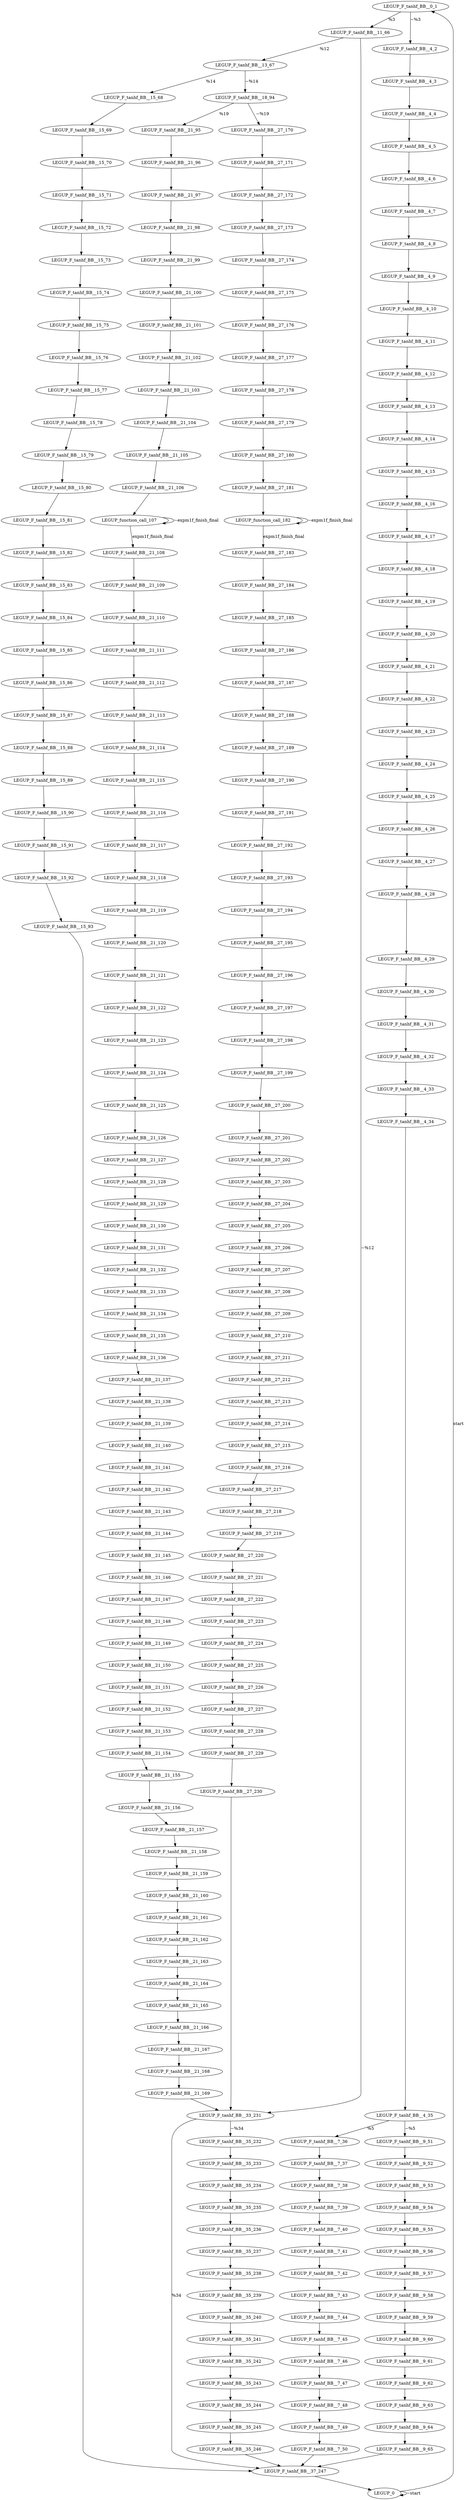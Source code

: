 digraph {
Node0x25d0430[label="LEGUP_F_tanhf_BB__0_1"];
Node0x25d0290[label="LEGUP_0"];
Node0x25d0290 -> Node0x25d0430[label="start"];
Node0x25d0290 -> Node0x25d0290[label="~start"];
Node0x25d0770[label="LEGUP_F_tanhf_BB__11_66"];
Node0x25d0430 -> Node0x25d0770[label="%3"];
Node0x25d0500[label="LEGUP_F_tanhf_BB__4_2"];
Node0x25d0430 -> Node0x25d0500[label="~%3"];
Node0x25d1740[label="LEGUP_F_tanhf_BB__4_3"];
Node0x25d0500 -> Node0x25d1740;
Node0x25d1810[label="LEGUP_F_tanhf_BB__4_4"];
Node0x25d1740 -> Node0x25d1810;
Node0x25d18e0[label="LEGUP_F_tanhf_BB__4_5"];
Node0x25d1810 -> Node0x25d18e0;
Node0x25d19b0[label="LEGUP_F_tanhf_BB__4_6"];
Node0x25d18e0 -> Node0x25d19b0;
Node0x25d1a80[label="LEGUP_F_tanhf_BB__4_7"];
Node0x25d19b0 -> Node0x25d1a80;
Node0x25d1b50[label="LEGUP_F_tanhf_BB__4_8"];
Node0x25d1a80 -> Node0x25d1b50;
Node0x25d1c20[label="LEGUP_F_tanhf_BB__4_9"];
Node0x25d1b50 -> Node0x25d1c20;
Node0x25d1cf0[label="LEGUP_F_tanhf_BB__4_10"];
Node0x25d1c20 -> Node0x25d1cf0;
Node0x25d1dc0[label="LEGUP_F_tanhf_BB__4_11"];
Node0x25d1cf0 -> Node0x25d1dc0;
Node0x25d1e90[label="LEGUP_F_tanhf_BB__4_12"];
Node0x25d1dc0 -> Node0x25d1e90;
Node0x25d1f60[label="LEGUP_F_tanhf_BB__4_13"];
Node0x25d1e90 -> Node0x25d1f60;
Node0x25d2030[label="LEGUP_F_tanhf_BB__4_14"];
Node0x25d1f60 -> Node0x25d2030;
Node0x25d2100[label="LEGUP_F_tanhf_BB__4_15"];
Node0x25d2030 -> Node0x25d2100;
Node0x25d21d0[label="LEGUP_F_tanhf_BB__4_16"];
Node0x25d2100 -> Node0x25d21d0;
Node0x25d22a0[label="LEGUP_F_tanhf_BB__4_17"];
Node0x25d21d0 -> Node0x25d22a0;
Node0x25d2370[label="LEGUP_F_tanhf_BB__4_18"];
Node0x25d22a0 -> Node0x25d2370;
Node0x25d2440[label="LEGUP_F_tanhf_BB__4_19"];
Node0x25d2370 -> Node0x25d2440;
Node0x25d2510[label="LEGUP_F_tanhf_BB__4_20"];
Node0x25d2440 -> Node0x25d2510;
Node0x25d25e0[label="LEGUP_F_tanhf_BB__4_21"];
Node0x25d2510 -> Node0x25d25e0;
Node0x25d26b0[label="LEGUP_F_tanhf_BB__4_22"];
Node0x25d25e0 -> Node0x25d26b0;
Node0x25d2780[label="LEGUP_F_tanhf_BB__4_23"];
Node0x25d26b0 -> Node0x25d2780;
Node0x25d2850[label="LEGUP_F_tanhf_BB__4_24"];
Node0x25d2780 -> Node0x25d2850;
Node0x25d2920[label="LEGUP_F_tanhf_BB__4_25"];
Node0x25d2850 -> Node0x25d2920;
Node0x25d29f0[label="LEGUP_F_tanhf_BB__4_26"];
Node0x25d2920 -> Node0x25d29f0;
Node0x25d2ac0[label="LEGUP_F_tanhf_BB__4_27"];
Node0x25d29f0 -> Node0x25d2ac0;
Node0x25d2b90[label="LEGUP_F_tanhf_BB__4_28"];
Node0x25d2ac0 -> Node0x25d2b90;
Node0x25d2c60[label="LEGUP_F_tanhf_BB__4_29"];
Node0x25d2b90 -> Node0x25d2c60;
Node0x25d2d30[label="LEGUP_F_tanhf_BB__4_30"];
Node0x25d2c60 -> Node0x25d2d30;
Node0x25d2e00[label="LEGUP_F_tanhf_BB__4_31"];
Node0x25d2d30 -> Node0x25d2e00;
Node0x25d2ed0[label="LEGUP_F_tanhf_BB__4_32"];
Node0x25d2e00 -> Node0x25d2ed0;
Node0x25d2fa0[label="LEGUP_F_tanhf_BB__4_33"];
Node0x25d2ed0 -> Node0x25d2fa0;
Node0x25d3070[label="LEGUP_F_tanhf_BB__4_34"];
Node0x25d2fa0 -> Node0x25d3070;
Node0x25d3140[label="LEGUP_F_tanhf_BB__4_35"];
Node0x25d3070 -> Node0x25d3140;
Node0x25d05d0[label="LEGUP_F_tanhf_BB__7_36"];
Node0x25d3140 -> Node0x25d05d0[label="%5"];
Node0x25d06a0[label="LEGUP_F_tanhf_BB__9_51"];
Node0x25d3140 -> Node0x25d06a0[label="~%5"];
Node0x25d32b0[label="LEGUP_F_tanhf_BB__7_37"];
Node0x25d05d0 -> Node0x25d32b0;
Node0x25d3380[label="LEGUP_F_tanhf_BB__7_38"];
Node0x25d32b0 -> Node0x25d3380;
Node0x25d3450[label="LEGUP_F_tanhf_BB__7_39"];
Node0x25d3380 -> Node0x25d3450;
Node0x25d3520[label="LEGUP_F_tanhf_BB__7_40"];
Node0x25d3450 -> Node0x25d3520;
Node0x25d35f0[label="LEGUP_F_tanhf_BB__7_41"];
Node0x25d3520 -> Node0x25d35f0;
Node0x25d36c0[label="LEGUP_F_tanhf_BB__7_42"];
Node0x25d35f0 -> Node0x25d36c0;
Node0x25d3790[label="LEGUP_F_tanhf_BB__7_43"];
Node0x25d36c0 -> Node0x25d3790;
Node0x25d3860[label="LEGUP_F_tanhf_BB__7_44"];
Node0x25d3790 -> Node0x25d3860;
Node0x25d3930[label="LEGUP_F_tanhf_BB__7_45"];
Node0x25d3860 -> Node0x25d3930;
Node0x25d3a00[label="LEGUP_F_tanhf_BB__7_46"];
Node0x25d3930 -> Node0x25d3a00;
Node0x25d3ad0[label="LEGUP_F_tanhf_BB__7_47"];
Node0x25d3a00 -> Node0x25d3ad0;
Node0x25d3ba0[label="LEGUP_F_tanhf_BB__7_48"];
Node0x25d3ad0 -> Node0x25d3ba0;
Node0x25d3c70[label="LEGUP_F_tanhf_BB__7_49"];
Node0x25d3ba0 -> Node0x25d3c70;
Node0x25d3d40[label="LEGUP_F_tanhf_BB__7_50"];
Node0x25d3c70 -> Node0x25d3d40;
Node0x25d0df0[label="LEGUP_F_tanhf_BB__37_247"];
Node0x25d3d40 -> Node0x25d0df0;
Node0x25d3e50[label="LEGUP_F_tanhf_BB__9_52"];
Node0x25d06a0 -> Node0x25d3e50;
Node0x25d3f20[label="LEGUP_F_tanhf_BB__9_53"];
Node0x25d3e50 -> Node0x25d3f20;
Node0x25d3ff0[label="LEGUP_F_tanhf_BB__9_54"];
Node0x25d3f20 -> Node0x25d3ff0;
Node0x25d40c0[label="LEGUP_F_tanhf_BB__9_55"];
Node0x25d3ff0 -> Node0x25d40c0;
Node0x25d4190[label="LEGUP_F_tanhf_BB__9_56"];
Node0x25d40c0 -> Node0x25d4190;
Node0x25d4260[label="LEGUP_F_tanhf_BB__9_57"];
Node0x25d4190 -> Node0x25d4260;
Node0x25d4330[label="LEGUP_F_tanhf_BB__9_58"];
Node0x25d4260 -> Node0x25d4330;
Node0x25d4400[label="LEGUP_F_tanhf_BB__9_59"];
Node0x25d4330 -> Node0x25d4400;
Node0x25d44d0[label="LEGUP_F_tanhf_BB__9_60"];
Node0x25d4400 -> Node0x25d44d0;
Node0x25d45a0[label="LEGUP_F_tanhf_BB__9_61"];
Node0x25d44d0 -> Node0x25d45a0;
Node0x25d4670[label="LEGUP_F_tanhf_BB__9_62"];
Node0x25d45a0 -> Node0x25d4670;
Node0x25d4740[label="LEGUP_F_tanhf_BB__9_63"];
Node0x25d4670 -> Node0x25d4740;
Node0x25d4810[label="LEGUP_F_tanhf_BB__9_64"];
Node0x25d4740 -> Node0x25d4810;
Node0x25d48e0[label="LEGUP_F_tanhf_BB__9_65"];
Node0x25d4810 -> Node0x25d48e0;
Node0x25d48e0 -> Node0x25d0df0;
Node0x25d0840[label="LEGUP_F_tanhf_BB__13_67"];
Node0x25d0770 -> Node0x25d0840[label="%12"];
Node0x25d0c50[label="LEGUP_F_tanhf_BB__33_231"];
Node0x25d0770 -> Node0x25d0c50[label="~%12"];
Node0x25d0910[label="LEGUP_F_tanhf_BB__15_68"];
Node0x25d0840 -> Node0x25d0910[label="%14"];
Node0x25d09e0[label="LEGUP_F_tanhf_BB__18_94"];
Node0x25d0840 -> Node0x25d09e0[label="~%14"];
Node0x25d4af0[label="LEGUP_F_tanhf_BB__15_69"];
Node0x25d0910 -> Node0x25d4af0;
Node0x25d4bc0[label="LEGUP_F_tanhf_BB__15_70"];
Node0x25d4af0 -> Node0x25d4bc0;
Node0x25d4c90[label="LEGUP_F_tanhf_BB__15_71"];
Node0x25d4bc0 -> Node0x25d4c90;
Node0x25d4d60[label="LEGUP_F_tanhf_BB__15_72"];
Node0x25d4c90 -> Node0x25d4d60;
Node0x25d4e30[label="LEGUP_F_tanhf_BB__15_73"];
Node0x25d4d60 -> Node0x25d4e30;
Node0x25d4f00[label="LEGUP_F_tanhf_BB__15_74"];
Node0x25d4e30 -> Node0x25d4f00;
Node0x25d4fd0[label="LEGUP_F_tanhf_BB__15_75"];
Node0x25d4f00 -> Node0x25d4fd0;
Node0x25d50a0[label="LEGUP_F_tanhf_BB__15_76"];
Node0x25d4fd0 -> Node0x25d50a0;
Node0x25d5170[label="LEGUP_F_tanhf_BB__15_77"];
Node0x25d50a0 -> Node0x25d5170;
Node0x25d5240[label="LEGUP_F_tanhf_BB__15_78"];
Node0x25d5170 -> Node0x25d5240;
Node0x25d5310[label="LEGUP_F_tanhf_BB__15_79"];
Node0x25d5240 -> Node0x25d5310;
Node0x25d53e0[label="LEGUP_F_tanhf_BB__15_80"];
Node0x25d5310 -> Node0x25d53e0;
Node0x25d54b0[label="LEGUP_F_tanhf_BB__15_81"];
Node0x25d53e0 -> Node0x25d54b0;
Node0x25d5580[label="LEGUP_F_tanhf_BB__15_82"];
Node0x25d54b0 -> Node0x25d5580;
Node0x25d5650[label="LEGUP_F_tanhf_BB__15_83"];
Node0x25d5580 -> Node0x25d5650;
Node0x25d5720[label="LEGUP_F_tanhf_BB__15_84"];
Node0x25d5650 -> Node0x25d5720;
Node0x25d57f0[label="LEGUP_F_tanhf_BB__15_85"];
Node0x25d5720 -> Node0x25d57f0;
Node0x25d58c0[label="LEGUP_F_tanhf_BB__15_86"];
Node0x25d57f0 -> Node0x25d58c0;
Node0x25d5990[label="LEGUP_F_tanhf_BB__15_87"];
Node0x25d58c0 -> Node0x25d5990;
Node0x25d5a60[label="LEGUP_F_tanhf_BB__15_88"];
Node0x25d5990 -> Node0x25d5a60;
Node0x25d5b30[label="LEGUP_F_tanhf_BB__15_89"];
Node0x25d5a60 -> Node0x25d5b30;
Node0x25d5c00[label="LEGUP_F_tanhf_BB__15_90"];
Node0x25d5b30 -> Node0x25d5c00;
Node0x25d5cd0[label="LEGUP_F_tanhf_BB__15_91"];
Node0x25d5c00 -> Node0x25d5cd0;
Node0x25d5da0[label="LEGUP_F_tanhf_BB__15_92"];
Node0x25d5cd0 -> Node0x25d5da0;
Node0x25d5e70[label="LEGUP_F_tanhf_BB__15_93"];
Node0x25d5da0 -> Node0x25d5e70;
Node0x25d5e70 -> Node0x25d0df0;
Node0x25d0ab0[label="LEGUP_F_tanhf_BB__21_95"];
Node0x25d09e0 -> Node0x25d0ab0[label="%19"];
Node0x25d0b80[label="LEGUP_F_tanhf_BB__27_170"];
Node0x25d09e0 -> Node0x25d0b80[label="~%19"];
Node0x25d6040[label="LEGUP_F_tanhf_BB__21_96"];
Node0x25d0ab0 -> Node0x25d6040;
Node0x25d6110[label="LEGUP_F_tanhf_BB__21_97"];
Node0x25d6040 -> Node0x25d6110;
Node0x25d61e0[label="LEGUP_F_tanhf_BB__21_98"];
Node0x25d6110 -> Node0x25d61e0;
Node0x25d62b0[label="LEGUP_F_tanhf_BB__21_99"];
Node0x25d61e0 -> Node0x25d62b0;
Node0x25d6380[label="LEGUP_F_tanhf_BB__21_100"];
Node0x25d62b0 -> Node0x25d6380;
Node0x25d6450[label="LEGUP_F_tanhf_BB__21_101"];
Node0x25d6380 -> Node0x25d6450;
Node0x25d6520[label="LEGUP_F_tanhf_BB__21_102"];
Node0x25d6450 -> Node0x25d6520;
Node0x25d65f0[label="LEGUP_F_tanhf_BB__21_103"];
Node0x25d6520 -> Node0x25d65f0;
Node0x25d66c0[label="LEGUP_F_tanhf_BB__21_104"];
Node0x25d65f0 -> Node0x25d66c0;
Node0x25d6790[label="LEGUP_F_tanhf_BB__21_105"];
Node0x25d66c0 -> Node0x25d6790;
Node0x25d6860[label="LEGUP_F_tanhf_BB__21_106"];
Node0x25d6790 -> Node0x25d6860;
Node0x293b8a0[label="LEGUP_function_call_107"];
Node0x25d6860 -> Node0x293b8a0;
Node0x25d6930[label="LEGUP_F_tanhf_BB__21_108"];
Node0x293b8a0 -> Node0x25d6930[label="expm1f_finish_final"];
Node0x293b8a0 -> Node0x293b8a0[label="~expm1f_finish_final"];
Node0x25d6a00[label="LEGUP_F_tanhf_BB__21_109"];
Node0x25d6930 -> Node0x25d6a00;
Node0x25d6ad0[label="LEGUP_F_tanhf_BB__21_110"];
Node0x25d6a00 -> Node0x25d6ad0;
Node0x25d6ba0[label="LEGUP_F_tanhf_BB__21_111"];
Node0x25d6ad0 -> Node0x25d6ba0;
Node0x25d6c70[label="LEGUP_F_tanhf_BB__21_112"];
Node0x25d6ba0 -> Node0x25d6c70;
Node0x25d6d40[label="LEGUP_F_tanhf_BB__21_113"];
Node0x25d6c70 -> Node0x25d6d40;
Node0x25d6e10[label="LEGUP_F_tanhf_BB__21_114"];
Node0x25d6d40 -> Node0x25d6e10;
Node0x25d6ee0[label="LEGUP_F_tanhf_BB__21_115"];
Node0x25d6e10 -> Node0x25d6ee0;
Node0x25d6fb0[label="LEGUP_F_tanhf_BB__21_116"];
Node0x25d6ee0 -> Node0x25d6fb0;
Node0x25d7080[label="LEGUP_F_tanhf_BB__21_117"];
Node0x25d6fb0 -> Node0x25d7080;
Node0x25d7150[label="LEGUP_F_tanhf_BB__21_118"];
Node0x25d7080 -> Node0x25d7150;
Node0x25d7220[label="LEGUP_F_tanhf_BB__21_119"];
Node0x25d7150 -> Node0x25d7220;
Node0x25d72f0[label="LEGUP_F_tanhf_BB__21_120"];
Node0x25d7220 -> Node0x25d72f0;
Node0x25d73c0[label="LEGUP_F_tanhf_BB__21_121"];
Node0x25d72f0 -> Node0x25d73c0;
Node0x25d7490[label="LEGUP_F_tanhf_BB__21_122"];
Node0x25d73c0 -> Node0x25d7490;
Node0x25d7560[label="LEGUP_F_tanhf_BB__21_123"];
Node0x25d7490 -> Node0x25d7560;
Node0x25d7630[label="LEGUP_F_tanhf_BB__21_124"];
Node0x25d7560 -> Node0x25d7630;
Node0x25d7700[label="LEGUP_F_tanhf_BB__21_125"];
Node0x25d7630 -> Node0x25d7700;
Node0x25d77d0[label="LEGUP_F_tanhf_BB__21_126"];
Node0x25d7700 -> Node0x25d77d0;
Node0x25d78a0[label="LEGUP_F_tanhf_BB__21_127"];
Node0x25d77d0 -> Node0x25d78a0;
Node0x25d7970[label="LEGUP_F_tanhf_BB__21_128"];
Node0x25d78a0 -> Node0x25d7970;
Node0x25d7a40[label="LEGUP_F_tanhf_BB__21_129"];
Node0x25d7970 -> Node0x25d7a40;
Node0x25d7b10[label="LEGUP_F_tanhf_BB__21_130"];
Node0x25d7a40 -> Node0x25d7b10;
Node0x25d7be0[label="LEGUP_F_tanhf_BB__21_131"];
Node0x25d7b10 -> Node0x25d7be0;
Node0x25d7cb0[label="LEGUP_F_tanhf_BB__21_132"];
Node0x25d7be0 -> Node0x25d7cb0;
Node0x25d7d80[label="LEGUP_F_tanhf_BB__21_133"];
Node0x25d7cb0 -> Node0x25d7d80;
Node0x25d7e50[label="LEGUP_F_tanhf_BB__21_134"];
Node0x25d7d80 -> Node0x25d7e50;
Node0x25d7f20[label="LEGUP_F_tanhf_BB__21_135"];
Node0x25d7e50 -> Node0x25d7f20;
Node0x25d7ff0[label="LEGUP_F_tanhf_BB__21_136"];
Node0x25d7f20 -> Node0x25d7ff0;
Node0x25d80c0[label="LEGUP_F_tanhf_BB__21_137"];
Node0x25d7ff0 -> Node0x25d80c0;
Node0x25d8ab0[label="LEGUP_F_tanhf_BB__21_138"];
Node0x25d80c0 -> Node0x25d8ab0;
Node0x25d8b80[label="LEGUP_F_tanhf_BB__21_139"];
Node0x25d8ab0 -> Node0x25d8b80;
Node0x25d8c50[label="LEGUP_F_tanhf_BB__21_140"];
Node0x25d8b80 -> Node0x25d8c50;
Node0x25d8d20[label="LEGUP_F_tanhf_BB__21_141"];
Node0x25d8c50 -> Node0x25d8d20;
Node0x25d8df0[label="LEGUP_F_tanhf_BB__21_142"];
Node0x25d8d20 -> Node0x25d8df0;
Node0x25d8ec0[label="LEGUP_F_tanhf_BB__21_143"];
Node0x25d8df0 -> Node0x25d8ec0;
Node0x25d8f90[label="LEGUP_F_tanhf_BB__21_144"];
Node0x25d8ec0 -> Node0x25d8f90;
Node0x25d9060[label="LEGUP_F_tanhf_BB__21_145"];
Node0x25d8f90 -> Node0x25d9060;
Node0x25d9130[label="LEGUP_F_tanhf_BB__21_146"];
Node0x25d9060 -> Node0x25d9130;
Node0x25d9200[label="LEGUP_F_tanhf_BB__21_147"];
Node0x25d9130 -> Node0x25d9200;
Node0x25d92d0[label="LEGUP_F_tanhf_BB__21_148"];
Node0x25d9200 -> Node0x25d92d0;
Node0x25d93a0[label="LEGUP_F_tanhf_BB__21_149"];
Node0x25d92d0 -> Node0x25d93a0;
Node0x25d9470[label="LEGUP_F_tanhf_BB__21_150"];
Node0x25d93a0 -> Node0x25d9470;
Node0x25d9540[label="LEGUP_F_tanhf_BB__21_151"];
Node0x25d9470 -> Node0x25d9540;
Node0x25d9610[label="LEGUP_F_tanhf_BB__21_152"];
Node0x25d9540 -> Node0x25d9610;
Node0x25d96e0[label="LEGUP_F_tanhf_BB__21_153"];
Node0x25d9610 -> Node0x25d96e0;
Node0x25d97b0[label="LEGUP_F_tanhf_BB__21_154"];
Node0x25d96e0 -> Node0x25d97b0;
Node0x25d9880[label="LEGUP_F_tanhf_BB__21_155"];
Node0x25d97b0 -> Node0x25d9880;
Node0x25d9950[label="LEGUP_F_tanhf_BB__21_156"];
Node0x25d9880 -> Node0x25d9950;
Node0x25d9a20[label="LEGUP_F_tanhf_BB__21_157"];
Node0x25d9950 -> Node0x25d9a20;
Node0x25d9af0[label="LEGUP_F_tanhf_BB__21_158"];
Node0x25d9a20 -> Node0x25d9af0;
Node0x25d9bc0[label="LEGUP_F_tanhf_BB__21_159"];
Node0x25d9af0 -> Node0x25d9bc0;
Node0x25d9c90[label="LEGUP_F_tanhf_BB__21_160"];
Node0x25d9bc0 -> Node0x25d9c90;
Node0x25d9d60[label="LEGUP_F_tanhf_BB__21_161"];
Node0x25d9c90 -> Node0x25d9d60;
Node0x25d9e30[label="LEGUP_F_tanhf_BB__21_162"];
Node0x25d9d60 -> Node0x25d9e30;
Node0x25d9f00[label="LEGUP_F_tanhf_BB__21_163"];
Node0x25d9e30 -> Node0x25d9f00;
Node0x25d9fd0[label="LEGUP_F_tanhf_BB__21_164"];
Node0x25d9f00 -> Node0x25d9fd0;
Node0x25da0a0[label="LEGUP_F_tanhf_BB__21_165"];
Node0x25d9fd0 -> Node0x25da0a0;
Node0x25da170[label="LEGUP_F_tanhf_BB__21_166"];
Node0x25da0a0 -> Node0x25da170;
Node0x25da240[label="LEGUP_F_tanhf_BB__21_167"];
Node0x25da170 -> Node0x25da240;
Node0x25da310[label="LEGUP_F_tanhf_BB__21_168"];
Node0x25da240 -> Node0x25da310;
Node0x25da3e0[label="LEGUP_F_tanhf_BB__21_169"];
Node0x25da310 -> Node0x25da3e0;
Node0x25da3e0 -> Node0x25d0c50;
Node0x25da550[label="LEGUP_F_tanhf_BB__27_171"];
Node0x25d0b80 -> Node0x25da550;
Node0x25da620[label="LEGUP_F_tanhf_BB__27_172"];
Node0x25da550 -> Node0x25da620;
Node0x25da6f0[label="LEGUP_F_tanhf_BB__27_173"];
Node0x25da620 -> Node0x25da6f0;
Node0x25da7c0[label="LEGUP_F_tanhf_BB__27_174"];
Node0x25da6f0 -> Node0x25da7c0;
Node0x25da890[label="LEGUP_F_tanhf_BB__27_175"];
Node0x25da7c0 -> Node0x25da890;
Node0x25da960[label="LEGUP_F_tanhf_BB__27_176"];
Node0x25da890 -> Node0x25da960;
Node0x25daa30[label="LEGUP_F_tanhf_BB__27_177"];
Node0x25da960 -> Node0x25daa30;
Node0x25dab00[label="LEGUP_F_tanhf_BB__27_178"];
Node0x25daa30 -> Node0x25dab00;
Node0x25dabd0[label="LEGUP_F_tanhf_BB__27_179"];
Node0x25dab00 -> Node0x25dabd0;
Node0x25daca0[label="LEGUP_F_tanhf_BB__27_180"];
Node0x25dabd0 -> Node0x25daca0;
Node0x25dad70[label="LEGUP_F_tanhf_BB__27_181"];
Node0x25daca0 -> Node0x25dad70;
Node0x2942580[label="LEGUP_function_call_182"];
Node0x25dad70 -> Node0x2942580;
Node0x25dae40[label="LEGUP_F_tanhf_BB__27_183"];
Node0x2942580 -> Node0x25dae40[label="expm1f_finish_final"];
Node0x2942580 -> Node0x2942580[label="~expm1f_finish_final"];
Node0x25daf10[label="LEGUP_F_tanhf_BB__27_184"];
Node0x25dae40 -> Node0x25daf10;
Node0x25dafe0[label="LEGUP_F_tanhf_BB__27_185"];
Node0x25daf10 -> Node0x25dafe0;
Node0x25db0b0[label="LEGUP_F_tanhf_BB__27_186"];
Node0x25dafe0 -> Node0x25db0b0;
Node0x25db180[label="LEGUP_F_tanhf_BB__27_187"];
Node0x25db0b0 -> Node0x25db180;
Node0x25db250[label="LEGUP_F_tanhf_BB__27_188"];
Node0x25db180 -> Node0x25db250;
Node0x25db320[label="LEGUP_F_tanhf_BB__27_189"];
Node0x25db250 -> Node0x25db320;
Node0x25db3f0[label="LEGUP_F_tanhf_BB__27_190"];
Node0x25db320 -> Node0x25db3f0;
Node0x25db4c0[label="LEGUP_F_tanhf_BB__27_191"];
Node0x25db3f0 -> Node0x25db4c0;
Node0x25db590[label="LEGUP_F_tanhf_BB__27_192"];
Node0x25db4c0 -> Node0x25db590;
Node0x25db660[label="LEGUP_F_tanhf_BB__27_193"];
Node0x25db590 -> Node0x25db660;
Node0x25db730[label="LEGUP_F_tanhf_BB__27_194"];
Node0x25db660 -> Node0x25db730;
Node0x25db800[label="LEGUP_F_tanhf_BB__27_195"];
Node0x25db730 -> Node0x25db800;
Node0x25db8d0[label="LEGUP_F_tanhf_BB__27_196"];
Node0x25db800 -> Node0x25db8d0;
Node0x25db9a0[label="LEGUP_F_tanhf_BB__27_197"];
Node0x25db8d0 -> Node0x25db9a0;
Node0x25dba70[label="LEGUP_F_tanhf_BB__27_198"];
Node0x25db9a0 -> Node0x25dba70;
Node0x25dbb40[label="LEGUP_F_tanhf_BB__27_199"];
Node0x25dba70 -> Node0x25dbb40;
Node0x25dbc10[label="LEGUP_F_tanhf_BB__27_200"];
Node0x25dbb40 -> Node0x25dbc10;
Node0x25dbce0[label="LEGUP_F_tanhf_BB__27_201"];
Node0x25dbc10 -> Node0x25dbce0;
Node0x25dbdb0[label="LEGUP_F_tanhf_BB__27_202"];
Node0x25dbce0 -> Node0x25dbdb0;
Node0x25dbe80[label="LEGUP_F_tanhf_BB__27_203"];
Node0x25dbdb0 -> Node0x25dbe80;
Node0x25dbf50[label="LEGUP_F_tanhf_BB__27_204"];
Node0x25dbe80 -> Node0x25dbf50;
Node0x25dc020[label="LEGUP_F_tanhf_BB__27_205"];
Node0x25dbf50 -> Node0x25dc020;
Node0x25dc0f0[label="LEGUP_F_tanhf_BB__27_206"];
Node0x25dc020 -> Node0x25dc0f0;
Node0x25dc1c0[label="LEGUP_F_tanhf_BB__27_207"];
Node0x25dc0f0 -> Node0x25dc1c0;
Node0x25dc290[label="LEGUP_F_tanhf_BB__27_208"];
Node0x25dc1c0 -> Node0x25dc290;
Node0x25dc360[label="LEGUP_F_tanhf_BB__27_209"];
Node0x25dc290 -> Node0x25dc360;
Node0x25dc430[label="LEGUP_F_tanhf_BB__27_210"];
Node0x25dc360 -> Node0x25dc430;
Node0x25dc500[label="LEGUP_F_tanhf_BB__27_211"];
Node0x25dc430 -> Node0x25dc500;
Node0x25dc5d0[label="LEGUP_F_tanhf_BB__27_212"];
Node0x25dc500 -> Node0x25dc5d0;
Node0x25dc6a0[label="LEGUP_F_tanhf_BB__27_213"];
Node0x25dc5d0 -> Node0x25dc6a0;
Node0x25dc770[label="LEGUP_F_tanhf_BB__27_214"];
Node0x25dc6a0 -> Node0x25dc770;
Node0x25dc840[label="LEGUP_F_tanhf_BB__27_215"];
Node0x25dc770 -> Node0x25dc840;
Node0x25dc910[label="LEGUP_F_tanhf_BB__27_216"];
Node0x25dc840 -> Node0x25dc910;
Node0x25dc9e0[label="LEGUP_F_tanhf_BB__27_217"];
Node0x25dc910 -> Node0x25dc9e0;
Node0x25dcab0[label="LEGUP_F_tanhf_BB__27_218"];
Node0x25dc9e0 -> Node0x25dcab0;
Node0x25dcb80[label="LEGUP_F_tanhf_BB__27_219"];
Node0x25dcab0 -> Node0x25dcb80;
Node0x25dcc50[label="LEGUP_F_tanhf_BB__27_220"];
Node0x25dcb80 -> Node0x25dcc50;
Node0x25dcd20[label="LEGUP_F_tanhf_BB__27_221"];
Node0x25dcc50 -> Node0x25dcd20;
Node0x25dcdf0[label="LEGUP_F_tanhf_BB__27_222"];
Node0x25dcd20 -> Node0x25dcdf0;
Node0x25dcec0[label="LEGUP_F_tanhf_BB__27_223"];
Node0x25dcdf0 -> Node0x25dcec0;
Node0x25dcf90[label="LEGUP_F_tanhf_BB__27_224"];
Node0x25dcec0 -> Node0x25dcf90;
Node0x25dd060[label="LEGUP_F_tanhf_BB__27_225"];
Node0x25dcf90 -> Node0x25dd060;
Node0x25dd130[label="LEGUP_F_tanhf_BB__27_226"];
Node0x25dd060 -> Node0x25dd130;
Node0x25dd200[label="LEGUP_F_tanhf_BB__27_227"];
Node0x25dd130 -> Node0x25dd200;
Node0x25dd2d0[label="LEGUP_F_tanhf_BB__27_228"];
Node0x25dd200 -> Node0x25dd2d0;
Node0x25dd3a0[label="LEGUP_F_tanhf_BB__27_229"];
Node0x25dd2d0 -> Node0x25dd3a0;
Node0x25dd470[label="LEGUP_F_tanhf_BB__27_230"];
Node0x25dd3a0 -> Node0x25dd470;
Node0x25dd470 -> Node0x25d0c50;
Node0x25d0c50 -> Node0x25d0df0[label="%34"];
Node0x25d0d20[label="LEGUP_F_tanhf_BB__35_232"];
Node0x25d0c50 -> Node0x25d0d20[label="~%34"];
Node0x25dd6a0[label="LEGUP_F_tanhf_BB__35_233"];
Node0x25d0d20 -> Node0x25dd6a0;
Node0x25dd770[label="LEGUP_F_tanhf_BB__35_234"];
Node0x25dd6a0 -> Node0x25dd770;
Node0x25dd840[label="LEGUP_F_tanhf_BB__35_235"];
Node0x25dd770 -> Node0x25dd840;
Node0x25dd910[label="LEGUP_F_tanhf_BB__35_236"];
Node0x25dd840 -> Node0x25dd910;
Node0x25dd9e0[label="LEGUP_F_tanhf_BB__35_237"];
Node0x25dd910 -> Node0x25dd9e0;
Node0x25ddab0[label="LEGUP_F_tanhf_BB__35_238"];
Node0x25dd9e0 -> Node0x25ddab0;
Node0x25ddb80[label="LEGUP_F_tanhf_BB__35_239"];
Node0x25ddab0 -> Node0x25ddb80;
Node0x25ddc50[label="LEGUP_F_tanhf_BB__35_240"];
Node0x25ddb80 -> Node0x25ddc50;
Node0x25ddd20[label="LEGUP_F_tanhf_BB__35_241"];
Node0x25ddc50 -> Node0x25ddd20;
Node0x25dddf0[label="LEGUP_F_tanhf_BB__35_242"];
Node0x25ddd20 -> Node0x25dddf0;
Node0x25ddec0[label="LEGUP_F_tanhf_BB__35_243"];
Node0x25dddf0 -> Node0x25ddec0;
Node0x25ddf90[label="LEGUP_F_tanhf_BB__35_244"];
Node0x25ddec0 -> Node0x25ddf90;
Node0x25de060[label="LEGUP_F_tanhf_BB__35_245"];
Node0x25ddf90 -> Node0x25de060;
Node0x25de130[label="LEGUP_F_tanhf_BB__35_246"];
Node0x25de060 -> Node0x25de130;
Node0x25de130 -> Node0x25d0df0;
Node0x25d0df0 -> Node0x25d0290;
}
